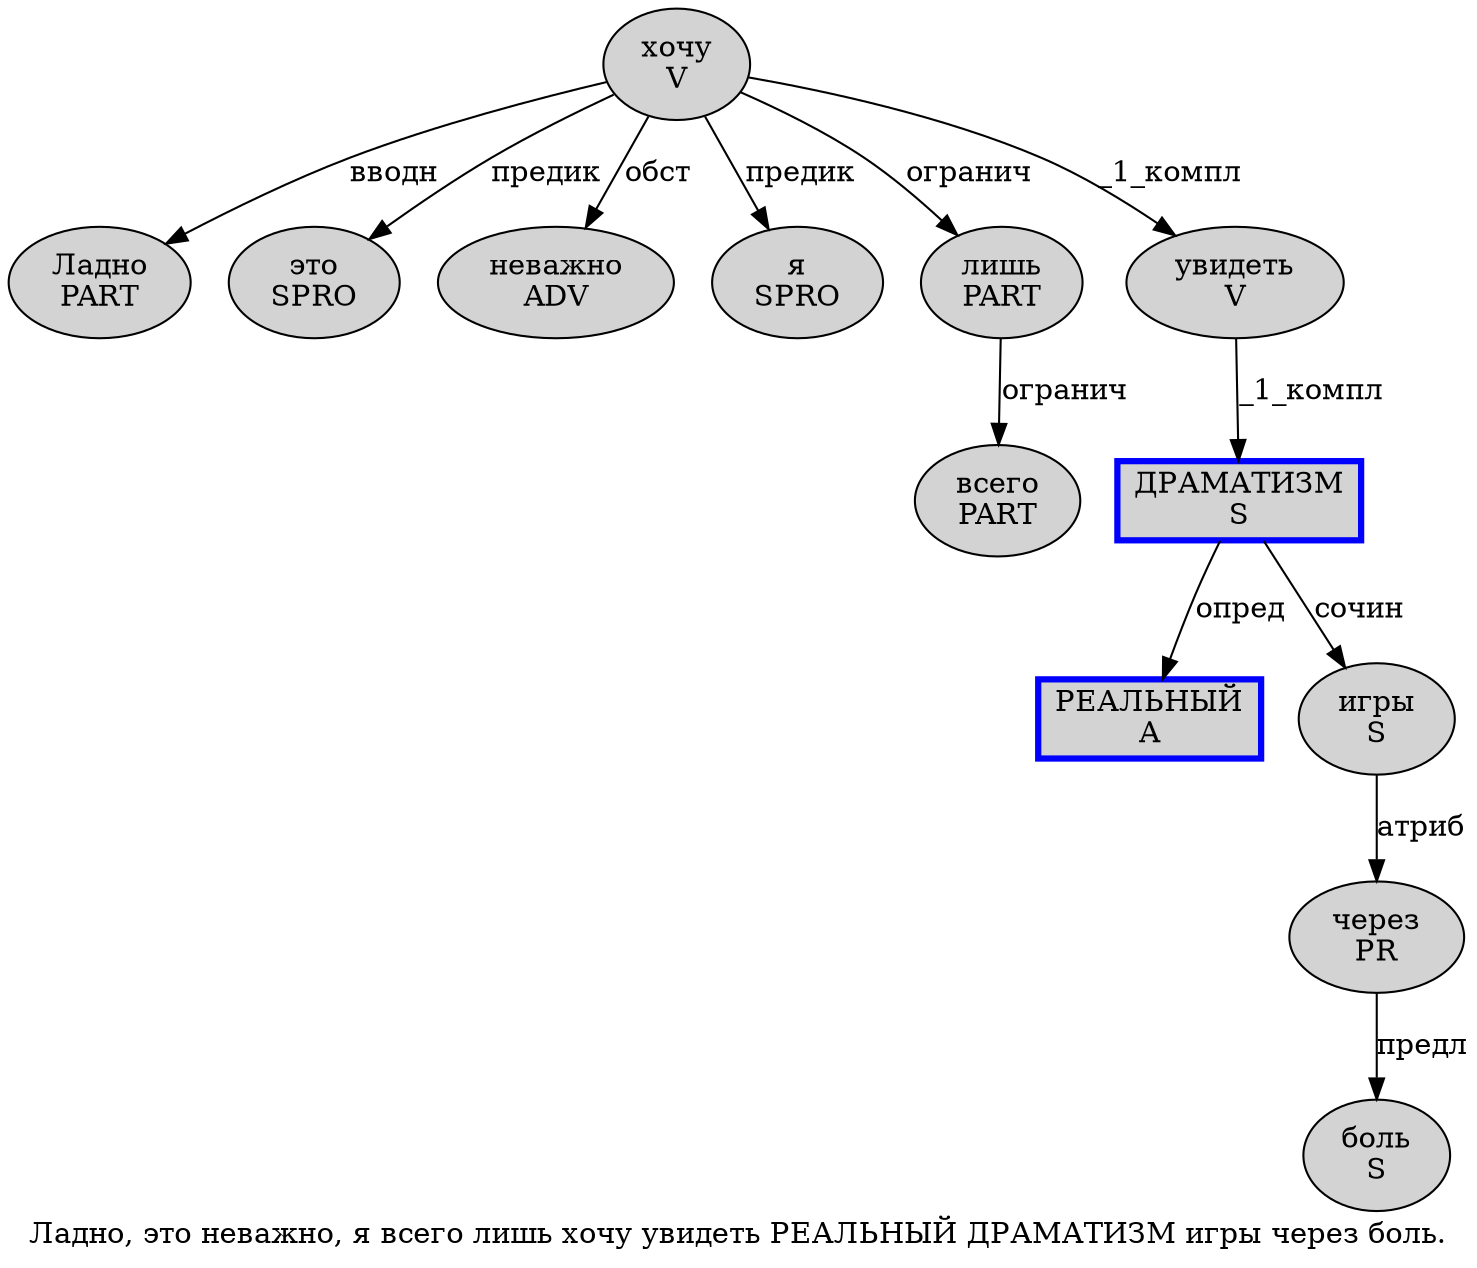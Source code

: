 digraph SENTENCE_3303 {
	graph [label="Ладно, это неважно, я всего лишь хочу увидеть РЕАЛЬНЫЙ ДРАМАТИЗМ игры через боль."]
	node [style=filled]
		0 [label="Ладно
PART" color="" fillcolor=lightgray penwidth=1 shape=ellipse]
		2 [label="это
SPRO" color="" fillcolor=lightgray penwidth=1 shape=ellipse]
		3 [label="неважно
ADV" color="" fillcolor=lightgray penwidth=1 shape=ellipse]
		5 [label="я
SPRO" color="" fillcolor=lightgray penwidth=1 shape=ellipse]
		6 [label="всего
PART" color="" fillcolor=lightgray penwidth=1 shape=ellipse]
		7 [label="лишь
PART" color="" fillcolor=lightgray penwidth=1 shape=ellipse]
		8 [label="хочу
V" color="" fillcolor=lightgray penwidth=1 shape=ellipse]
		9 [label="увидеть
V" color="" fillcolor=lightgray penwidth=1 shape=ellipse]
		10 [label="РЕАЛЬНЫЙ
A" color=blue fillcolor=lightgray penwidth=3 shape=box]
		11 [label="ДРАМАТИЗМ
S" color=blue fillcolor=lightgray penwidth=3 shape=box]
		12 [label="игры
S" color="" fillcolor=lightgray penwidth=1 shape=ellipse]
		13 [label="через
PR" color="" fillcolor=lightgray penwidth=1 shape=ellipse]
		14 [label="боль
S" color="" fillcolor=lightgray penwidth=1 shape=ellipse]
			8 -> 0 [label="вводн"]
			8 -> 2 [label="предик"]
			8 -> 3 [label="обст"]
			8 -> 5 [label="предик"]
			8 -> 7 [label="огранич"]
			8 -> 9 [label="_1_компл"]
			13 -> 14 [label="предл"]
			7 -> 6 [label="огранич"]
			12 -> 13 [label="атриб"]
			11 -> 10 [label="опред"]
			11 -> 12 [label="сочин"]
			9 -> 11 [label="_1_компл"]
}